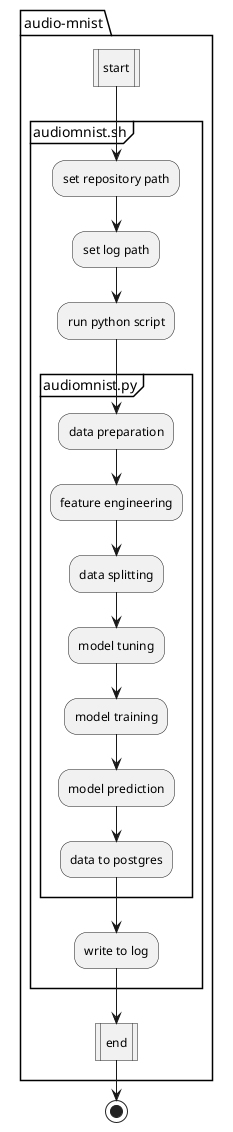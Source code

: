 @startuml Pipeline Flowchart
|audio_mnist|
package "audio-mnist" {
    :start|
    partition "audiomnist.sh" {
        :set repository path;
        :set log path;
        :run python script;
        partition "audiomnist.py" {
            :data preparation;
            :feature engineering;
            :data splitting;
            :model tuning;
            :model training;
            :model prediction;
            :data to postgres;
        }
        :write to log;
    }
    :end|
}
stop
@enduml

